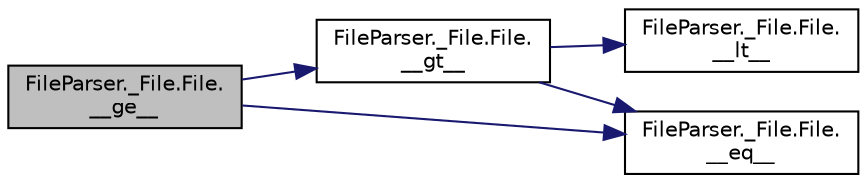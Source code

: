 digraph "FileParser._File.File.__ge__"
{
  edge [fontname="Helvetica",fontsize="10",labelfontname="Helvetica",labelfontsize="10"];
  node [fontname="Helvetica",fontsize="10",shape=record];
  rankdir="LR";
  Node1 [label="FileParser._File.File.\l__ge__",height=0.2,width=0.4,color="black", fillcolor="grey75", style="filled", fontcolor="black"];
  Node1 -> Node2 [color="midnightblue",fontsize="10",style="solid",fontname="Helvetica"];
  Node2 [label="FileParser._File.File.\l__gt__",height=0.2,width=0.4,color="black", fillcolor="white", style="filled",URL="$class_file_parser_1_1___file_1_1_file.html#ac069fa91191517fb00045e5d8ea53e6a"];
  Node2 -> Node3 [color="midnightblue",fontsize="10",style="solid",fontname="Helvetica"];
  Node3 [label="FileParser._File.File.\l__lt__",height=0.2,width=0.4,color="black", fillcolor="white", style="filled",URL="$class_file_parser_1_1___file_1_1_file.html#abae31960f1a57875407f06841f5717bf"];
  Node2 -> Node4 [color="midnightblue",fontsize="10",style="solid",fontname="Helvetica"];
  Node4 [label="FileParser._File.File.\l__eq__",height=0.2,width=0.4,color="black", fillcolor="white", style="filled",URL="$class_file_parser_1_1___file_1_1_file.html#a4beffcba761e7a4d0147d65814fb1afc"];
  Node1 -> Node4 [color="midnightblue",fontsize="10",style="solid",fontname="Helvetica"];
}
